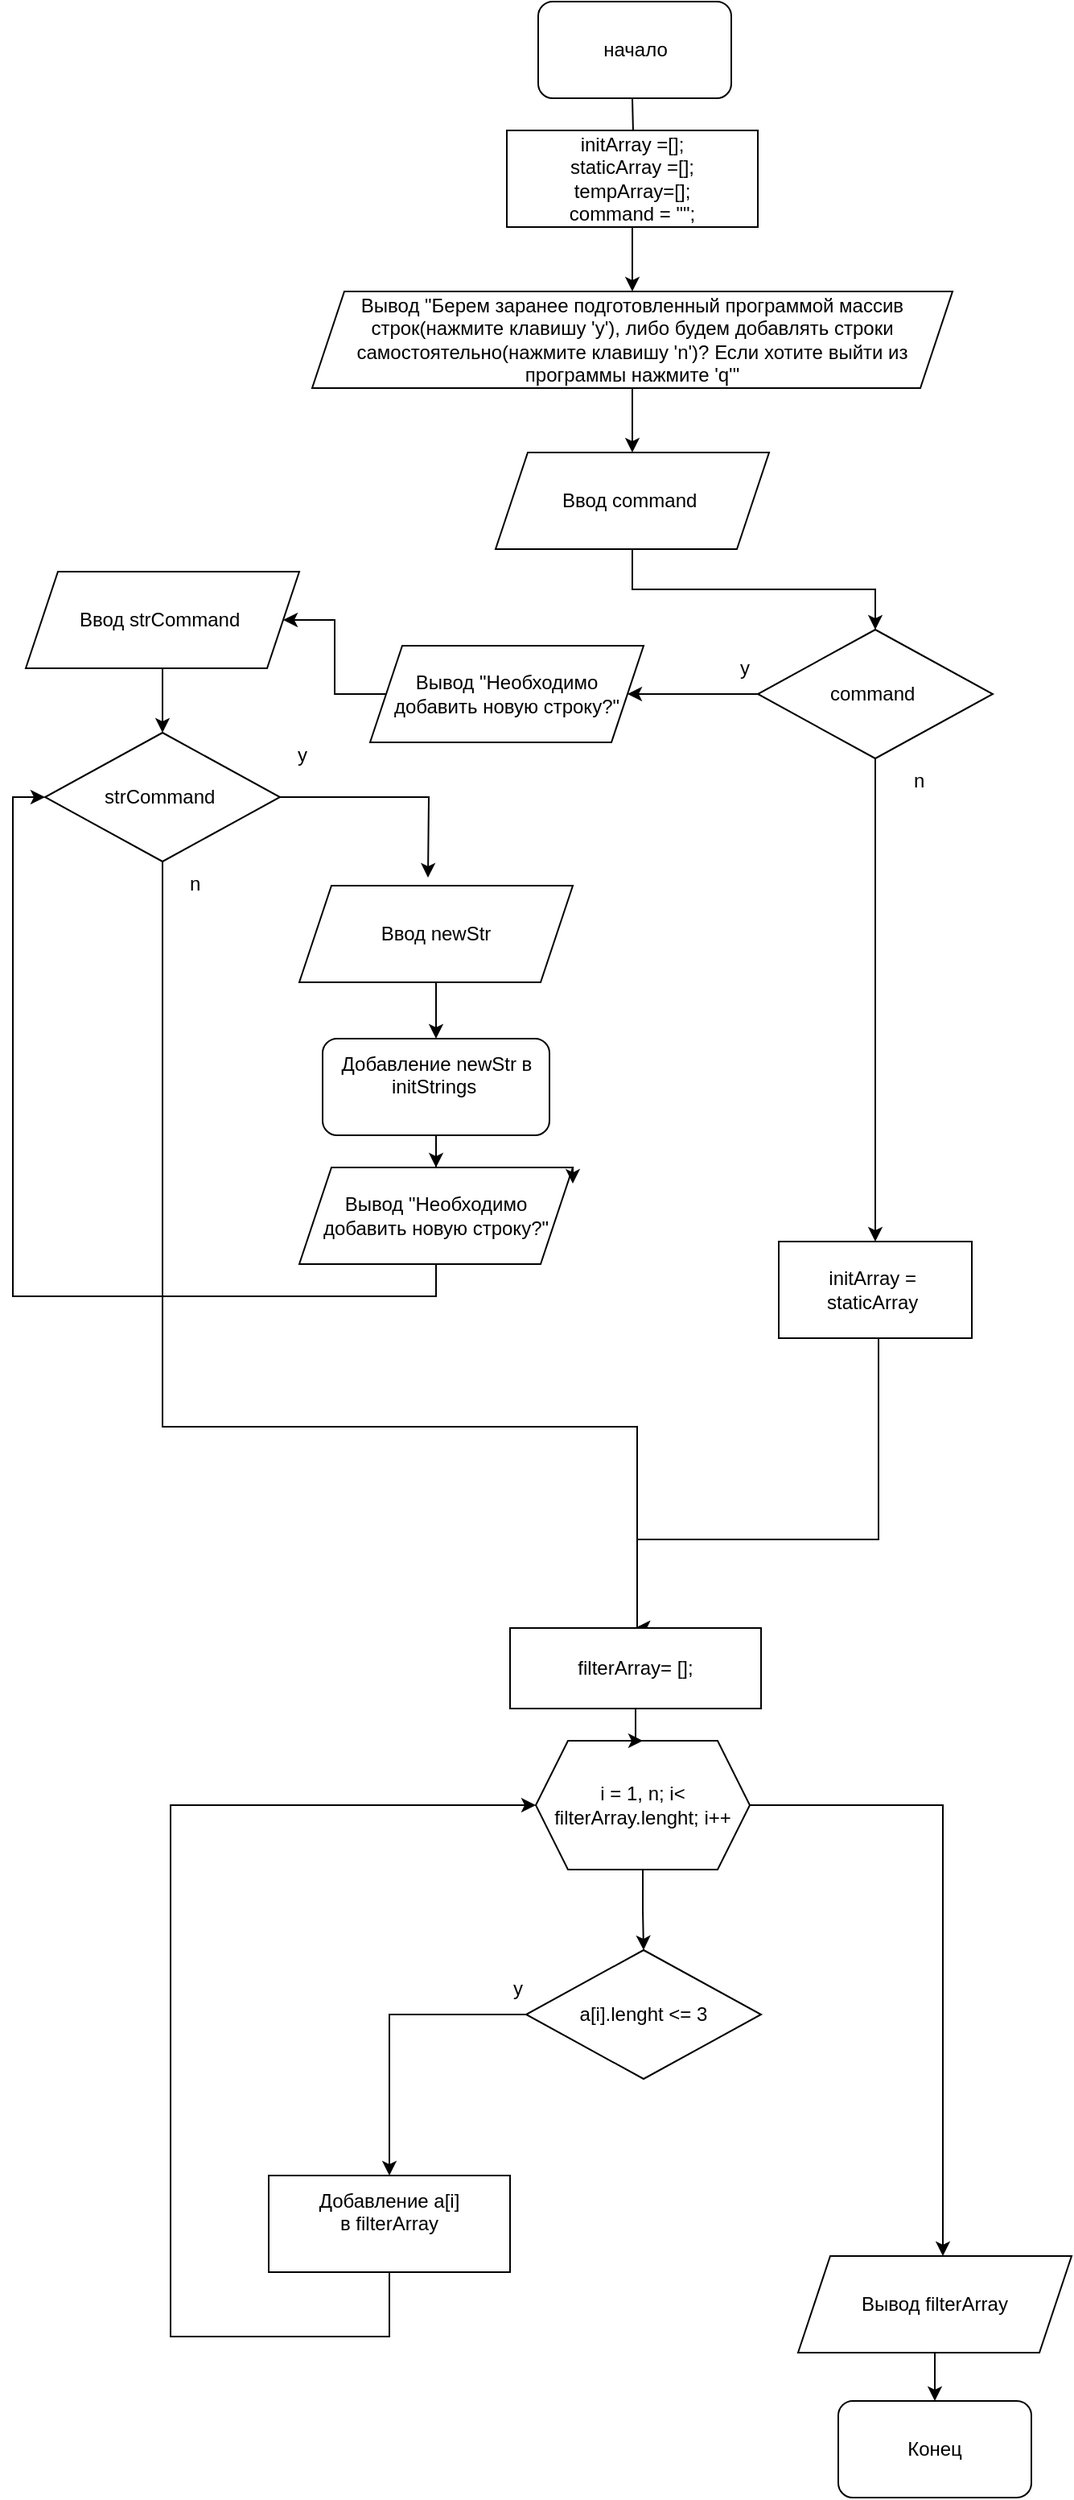 <mxfile version="20.8.21" type="device"><diagram id="C5RBs43oDa-KdzZeNtuy" name="Page-1"><mxGraphModel dx="1434" dy="788" grid="1" gridSize="10" guides="1" tooltips="1" connect="1" arrows="1" fold="1" page="1" pageScale="1" pageWidth="827" pageHeight="1169" math="0" shadow="0"><root><mxCell id="WIyWlLk6GJQsqaUBKTNV-0"/><mxCell id="WIyWlLk6GJQsqaUBKTNV-1" parent="WIyWlLk6GJQsqaUBKTNV-0"/><mxCell id="gP53k1zdlxt9LmpGUJPq-32" value="" style="edgeStyle=orthogonalEdgeStyle;rounded=0;orthogonalLoop=1;jettySize=auto;html=1;entryX=0;entryY=0.5;entryDx=0;entryDy=0;exitX=0.5;exitY=1;exitDx=0;exitDy=0;" parent="WIyWlLk6GJQsqaUBKTNV-1" source="K7dw1PNlg2P7949qejUv-11" target="K7dw1PNlg2P7949qejUv-2" edge="1"><mxGeometry relative="1" as="geometry"><mxPoint x="290" y="780" as="sourcePoint"/><mxPoint x="359.5" y="750" as="targetPoint"/></mxGeometry></mxCell><mxCell id="K7dw1PNlg2P7949qejUv-12" value="" style="edgeStyle=orthogonalEdgeStyle;rounded=0;orthogonalLoop=1;jettySize=auto;html=1;" parent="WIyWlLk6GJQsqaUBKTNV-1" source="gP53k1zdlxt9LmpGUJPq-0" target="K7dw1PNlg2P7949qejUv-11" edge="1"><mxGeometry relative="1" as="geometry"/></mxCell><mxCell id="gP53k1zdlxt9LmpGUJPq-0" value="Добавление newStr в initStrings&amp;nbsp;&lt;br&gt;&amp;nbsp;" style="rounded=1;whiteSpace=wrap;html=1;" parent="WIyWlLk6GJQsqaUBKTNV-1" vertex="1"><mxGeometry x="214.5" y="674" width="141" height="60" as="geometry"/></mxCell><mxCell id="gP53k1zdlxt9LmpGUJPq-17" value="" style="edgeStyle=orthogonalEdgeStyle;rounded=0;orthogonalLoop=1;jettySize=auto;html=1;" parent="WIyWlLk6GJQsqaUBKTNV-1" target="gP53k1zdlxt9LmpGUJPq-4" edge="1"><mxGeometry relative="1" as="geometry"><mxPoint x="407" y="90" as="sourcePoint"/></mxGeometry></mxCell><mxCell id="K7dw1PNlg2P7949qejUv-22" value="" style="edgeStyle=orthogonalEdgeStyle;rounded=0;orthogonalLoop=1;jettySize=auto;html=1;" parent="WIyWlLk6GJQsqaUBKTNV-1" source="gP53k1zdlxt9LmpGUJPq-2" target="gP53k1zdlxt9LmpGUJPq-3" edge="1"><mxGeometry relative="1" as="geometry"/></mxCell><mxCell id="gP53k1zdlxt9LmpGUJPq-2" value="Ввод command&amp;nbsp;" style="shape=parallelogram;perimeter=parallelogramPerimeter;whiteSpace=wrap;html=1;fixedSize=1;" parent="WIyWlLk6GJQsqaUBKTNV-1" vertex="1"><mxGeometry x="322" y="310" width="170" height="60" as="geometry"/></mxCell><mxCell id="K7dw1PNlg2P7949qejUv-24" value="" style="edgeStyle=orthogonalEdgeStyle;rounded=0;orthogonalLoop=1;jettySize=auto;html=1;" parent="WIyWlLk6GJQsqaUBKTNV-1" source="gP53k1zdlxt9LmpGUJPq-3" target="K7dw1PNlg2P7949qejUv-23" edge="1"><mxGeometry relative="1" as="geometry"/></mxCell><mxCell id="K7dw1PNlg2P7949qejUv-29" style="edgeStyle=orthogonalEdgeStyle;rounded=0;orthogonalLoop=1;jettySize=auto;html=1;entryX=0.5;entryY=0;entryDx=0;entryDy=0;" parent="WIyWlLk6GJQsqaUBKTNV-1" source="gP53k1zdlxt9LmpGUJPq-3" edge="1"><mxGeometry relative="1" as="geometry"><mxPoint x="558" y="800" as="targetPoint"/></mxGeometry></mxCell><mxCell id="gP53k1zdlxt9LmpGUJPq-3" value="command&amp;nbsp;" style="rhombus;whiteSpace=wrap;html=1;" parent="WIyWlLk6GJQsqaUBKTNV-1" vertex="1"><mxGeometry x="485" y="420" width="146" height="80" as="geometry"/></mxCell><mxCell id="gP53k1zdlxt9LmpGUJPq-18" value="" style="edgeStyle=orthogonalEdgeStyle;rounded=0;orthogonalLoop=1;jettySize=auto;html=1;entryX=0.5;entryY=0;entryDx=0;entryDy=0;" parent="WIyWlLk6GJQsqaUBKTNV-1" source="gP53k1zdlxt9LmpGUJPq-4" target="K7dw1PNlg2P7949qejUv-15" edge="1"><mxGeometry relative="1" as="geometry"/></mxCell><mxCell id="gP53k1zdlxt9LmpGUJPq-4" value="initArray =[];&lt;br&gt;staticArray =[];&lt;br&gt;tempArray=[];&lt;br&gt;command = &quot;&quot;;" style="rounded=0;whiteSpace=wrap;html=1;" parent="WIyWlLk6GJQsqaUBKTNV-1" vertex="1"><mxGeometry x="329" y="110" width="156" height="60" as="geometry"/></mxCell><mxCell id="K7dw1PNlg2P7949qejUv-27" style="edgeStyle=orthogonalEdgeStyle;rounded=0;orthogonalLoop=1;jettySize=auto;html=1;exitX=0.5;exitY=1;exitDx=0;exitDy=0;entryX=0.5;entryY=0;entryDx=0;entryDy=0;" parent="WIyWlLk6GJQsqaUBKTNV-1" source="K7dw1PNlg2P7949qejUv-39" target="K7dw1PNlg2P7949qejUv-33" edge="1"><mxGeometry relative="1" as="geometry"><mxPoint x="410" y="1010" as="targetPoint"/><mxPoint x="525.5" y="860" as="sourcePoint"/><Array as="points"><mxPoint x="560" y="860"/><mxPoint x="560" y="985"/><mxPoint x="410" y="985"/></Array></mxGeometry></mxCell><mxCell id="4eU8TASN6a5nXjjaLN7Q-3" value="" style="edgeStyle=orthogonalEdgeStyle;rounded=0;orthogonalLoop=1;jettySize=auto;html=1;" edge="1" parent="WIyWlLk6GJQsqaUBKTNV-1" source="gP53k1zdlxt9LmpGUJPq-12" target="gP53k1zdlxt9LmpGUJPq-15"><mxGeometry relative="1" as="geometry"/></mxCell><mxCell id="gP53k1zdlxt9LmpGUJPq-12" value="i = 1, n; i&amp;lt; filterArray.lenght; i++" style="shape=hexagon;perimeter=hexagonPerimeter2;whiteSpace=wrap;html=1;fixedSize=1;rounded=0;" parent="WIyWlLk6GJQsqaUBKTNV-1" vertex="1"><mxGeometry x="347" y="1110" width="133" height="80" as="geometry"/></mxCell><mxCell id="gP53k1zdlxt9LmpGUJPq-42" style="edgeStyle=none;rounded=0;orthogonalLoop=1;jettySize=auto;html=1;exitX=0.5;exitY=1;exitDx=0;exitDy=0;" parent="WIyWlLk6GJQsqaUBKTNV-1" source="gP53k1zdlxt9LmpGUJPq-13" edge="1"><mxGeometry relative="1" as="geometry"><mxPoint x="347" y="1150" as="targetPoint"/><Array as="points"><mxPoint x="256" y="1480"/><mxPoint x="120" y="1480"/><mxPoint x="120" y="1340"/><mxPoint x="120" y="1150"/></Array></mxGeometry></mxCell><mxCell id="gP53k1zdlxt9LmpGUJPq-13" value="Добавление a[i] в&amp;nbsp;filterArray&lt;br&gt;&amp;nbsp;" style="whiteSpace=wrap;html=1;rounded=0;" parent="WIyWlLk6GJQsqaUBKTNV-1" vertex="1"><mxGeometry x="181" y="1380" width="150" height="60" as="geometry"/></mxCell><mxCell id="gP53k1zdlxt9LmpGUJPq-43" style="edgeStyle=none;rounded=0;orthogonalLoop=1;jettySize=auto;html=1;entryX=0.5;entryY=0;entryDx=0;entryDy=0;exitX=1;exitY=0.5;exitDx=0;exitDy=0;" parent="WIyWlLk6GJQsqaUBKTNV-1" source="gP53k1zdlxt9LmpGUJPq-12" edge="1"><mxGeometry relative="1" as="geometry"><Array as="points"><mxPoint x="600" y="1150"/><mxPoint x="600" y="1250"/></Array><mxPoint x="600" y="1430" as="targetPoint"/></mxGeometry></mxCell><mxCell id="K7dw1PNlg2P7949qejUv-32" value="" style="edgeStyle=orthogonalEdgeStyle;rounded=0;orthogonalLoop=1;jettySize=auto;html=1;exitX=0;exitY=0.5;exitDx=0;exitDy=0;" parent="WIyWlLk6GJQsqaUBKTNV-1" source="gP53k1zdlxt9LmpGUJPq-15" target="gP53k1zdlxt9LmpGUJPq-13" edge="1"><mxGeometry relative="1" as="geometry"/></mxCell><mxCell id="gP53k1zdlxt9LmpGUJPq-15" value="a[i].lenght &amp;lt;= 3" style="rhombus;whiteSpace=wrap;html=1;" parent="WIyWlLk6GJQsqaUBKTNV-1" vertex="1"><mxGeometry x="341" y="1240" width="146" height="80" as="geometry"/></mxCell><mxCell id="K7dw1PNlg2P7949qejUv-1" value="n" style="text;whiteSpace=wrap;html=1;" parent="WIyWlLk6GJQsqaUBKTNV-1" vertex="1"><mxGeometry x="322" y="420" width="90" height="40" as="geometry"/></mxCell><mxCell id="K7dw1PNlg2P7949qejUv-8" style="edgeStyle=orthogonalEdgeStyle;rounded=0;orthogonalLoop=1;jettySize=auto;html=1;" parent="WIyWlLk6GJQsqaUBKTNV-1" source="K7dw1PNlg2P7949qejUv-2" edge="1"><mxGeometry relative="1" as="geometry"><mxPoint x="280" y="574" as="targetPoint"/></mxGeometry></mxCell><mxCell id="K7dw1PNlg2P7949qejUv-28" style="edgeStyle=orthogonalEdgeStyle;rounded=0;orthogonalLoop=1;jettySize=auto;html=1;exitX=0.5;exitY=1;exitDx=0;exitDy=0;entryX=0.5;entryY=0;entryDx=0;entryDy=0;" parent="WIyWlLk6GJQsqaUBKTNV-1" source="K7dw1PNlg2P7949qejUv-2" target="K7dw1PNlg2P7949qejUv-33" edge="1"><mxGeometry relative="1" as="geometry"><mxPoint x="115" y="579" as="sourcePoint"/><mxPoint x="410" y="970" as="targetPoint"/><Array as="points"><mxPoint x="115" y="915"/><mxPoint x="410" y="915"/></Array></mxGeometry></mxCell><mxCell id="K7dw1PNlg2P7949qejUv-2" value="strCommand&amp;nbsp;" style="rhombus;whiteSpace=wrap;html=1;" parent="WIyWlLk6GJQsqaUBKTNV-1" vertex="1"><mxGeometry x="42" y="484" width="146" height="80" as="geometry"/></mxCell><mxCell id="K7dw1PNlg2P7949qejUv-4" value="" style="edgeStyle=orthogonalEdgeStyle;rounded=0;orthogonalLoop=1;jettySize=auto;html=1;" parent="WIyWlLk6GJQsqaUBKTNV-1" source="K7dw1PNlg2P7949qejUv-3" target="K7dw1PNlg2P7949qejUv-2" edge="1"><mxGeometry relative="1" as="geometry"/></mxCell><mxCell id="K7dw1PNlg2P7949qejUv-3" value="Ввод strCommand&amp;nbsp;" style="shape=parallelogram;perimeter=parallelogramPerimeter;whiteSpace=wrap;html=1;fixedSize=1;" parent="WIyWlLk6GJQsqaUBKTNV-1" vertex="1"><mxGeometry x="30" y="384" width="170" height="60" as="geometry"/></mxCell><mxCell id="K7dw1PNlg2P7949qejUv-5" value="n" style="text;whiteSpace=wrap;html=1;" parent="WIyWlLk6GJQsqaUBKTNV-1" vertex="1"><mxGeometry x="130" y="564" width="90" height="40" as="geometry"/></mxCell><mxCell id="K7dw1PNlg2P7949qejUv-6" value="y" style="text;whiteSpace=wrap;html=1;" parent="WIyWlLk6GJQsqaUBKTNV-1" vertex="1"><mxGeometry x="196.5" y="484" width="90" height="40" as="geometry"/></mxCell><mxCell id="K7dw1PNlg2P7949qejUv-9" value="" style="edgeStyle=orthogonalEdgeStyle;rounded=0;orthogonalLoop=1;jettySize=auto;html=1;" parent="WIyWlLk6GJQsqaUBKTNV-1" source="K7dw1PNlg2P7949qejUv-7" target="gP53k1zdlxt9LmpGUJPq-0" edge="1"><mxGeometry relative="1" as="geometry"/></mxCell><mxCell id="K7dw1PNlg2P7949qejUv-7" value="Ввод&amp;nbsp;newStr" style="shape=parallelogram;perimeter=parallelogramPerimeter;whiteSpace=wrap;html=1;fixedSize=1;" parent="WIyWlLk6GJQsqaUBKTNV-1" vertex="1"><mxGeometry x="200" y="579" width="170" height="60" as="geometry"/></mxCell><mxCell id="K7dw1PNlg2P7949qejUv-11" value="Вывод &quot;Необходимо добавить новую строку?&quot;" style="shape=parallelogram;perimeter=parallelogramPerimeter;whiteSpace=wrap;html=1;fixedSize=1;" parent="WIyWlLk6GJQsqaUBKTNV-1" vertex="1"><mxGeometry x="200" y="754" width="170" height="60" as="geometry"/></mxCell><mxCell id="K7dw1PNlg2P7949qejUv-14" style="edgeStyle=orthogonalEdgeStyle;rounded=0;orthogonalLoop=1;jettySize=auto;html=1;exitX=1;exitY=0;exitDx=0;exitDy=0;entryX=1;entryY=0.167;entryDx=0;entryDy=0;entryPerimeter=0;" parent="WIyWlLk6GJQsqaUBKTNV-1" source="K7dw1PNlg2P7949qejUv-11" target="K7dw1PNlg2P7949qejUv-11" edge="1"><mxGeometry relative="1" as="geometry"/></mxCell><mxCell id="K7dw1PNlg2P7949qejUv-16" value="" style="edgeStyle=orthogonalEdgeStyle;rounded=0;orthogonalLoop=1;jettySize=auto;html=1;" parent="WIyWlLk6GJQsqaUBKTNV-1" source="K7dw1PNlg2P7949qejUv-15" target="gP53k1zdlxt9LmpGUJPq-2" edge="1"><mxGeometry relative="1" as="geometry"/></mxCell><mxCell id="K7dw1PNlg2P7949qejUv-15" value="Вывод &quot;Берем заранее подготовленный программой массив строк(нажмите клавишу 'y'), либо будем добавлять строки самостоятельно(нажмите клавишу 'n')? Если хотите выйти из программы нажмите 'q'&lt;span style=&quot;background-color: initial;&quot;&gt;&quot;&lt;/span&gt;" style="shape=parallelogram;perimeter=parallelogramPerimeter;whiteSpace=wrap;html=1;fixedSize=1;" parent="WIyWlLk6GJQsqaUBKTNV-1" vertex="1"><mxGeometry x="208" y="210" width="398" height="60" as="geometry"/></mxCell><mxCell id="K7dw1PNlg2P7949qejUv-26" style="edgeStyle=orthogonalEdgeStyle;rounded=0;orthogonalLoop=1;jettySize=auto;html=1;" parent="WIyWlLk6GJQsqaUBKTNV-1" source="K7dw1PNlg2P7949qejUv-23" target="K7dw1PNlg2P7949qejUv-3" edge="1"><mxGeometry relative="1" as="geometry"/></mxCell><mxCell id="K7dw1PNlg2P7949qejUv-23" value="Вывод &quot;Необходимо добавить новую строку?&quot;" style="shape=parallelogram;perimeter=parallelogramPerimeter;whiteSpace=wrap;html=1;fixedSize=1;" parent="WIyWlLk6GJQsqaUBKTNV-1" vertex="1"><mxGeometry x="244" y="430" width="170" height="60" as="geometry"/></mxCell><mxCell id="K7dw1PNlg2P7949qejUv-34" value="" style="edgeStyle=orthogonalEdgeStyle;rounded=0;orthogonalLoop=1;jettySize=auto;html=1;" parent="WIyWlLk6GJQsqaUBKTNV-1" source="K7dw1PNlg2P7949qejUv-33" target="gP53k1zdlxt9LmpGUJPq-12" edge="1"><mxGeometry relative="1" as="geometry"/></mxCell><mxCell id="K7dw1PNlg2P7949qejUv-33" value="filterArray= [];" style="rounded=0;whiteSpace=wrap;html=1;" parent="WIyWlLk6GJQsqaUBKTNV-1" vertex="1"><mxGeometry x="331" y="1040" width="156" height="50" as="geometry"/></mxCell><mxCell id="K7dw1PNlg2P7949qejUv-37" value="" style="edgeStyle=orthogonalEdgeStyle;rounded=0;orthogonalLoop=1;jettySize=auto;html=1;" parent="WIyWlLk6GJQsqaUBKTNV-1" source="K7dw1PNlg2P7949qejUv-35" target="K7dw1PNlg2P7949qejUv-36" edge="1"><mxGeometry relative="1" as="geometry"/></mxCell><mxCell id="K7dw1PNlg2P7949qejUv-35" value="Вывод filterArray" style="shape=parallelogram;perimeter=parallelogramPerimeter;whiteSpace=wrap;html=1;fixedSize=1;" parent="WIyWlLk6GJQsqaUBKTNV-1" vertex="1"><mxGeometry x="510" y="1430" width="170" height="60" as="geometry"/></mxCell><mxCell id="K7dw1PNlg2P7949qejUv-36" value="Конец" style="rounded=1;whiteSpace=wrap;html=1;" parent="WIyWlLk6GJQsqaUBKTNV-1" vertex="1"><mxGeometry x="535" y="1520" width="120" height="60" as="geometry"/></mxCell><mxCell id="K7dw1PNlg2P7949qejUv-39" value="initArray&amp;nbsp;=&amp;nbsp; staticArray&amp;nbsp;" style="rounded=0;whiteSpace=wrap;html=1;" parent="WIyWlLk6GJQsqaUBKTNV-1" vertex="1"><mxGeometry x="498" y="800" width="120" height="60" as="geometry"/></mxCell><mxCell id="K7dw1PNlg2P7949qejUv-40" value="начало" style="rounded=1;whiteSpace=wrap;html=1;" parent="WIyWlLk6GJQsqaUBKTNV-1" vertex="1"><mxGeometry x="348.5" y="30" width="120" height="60" as="geometry"/></mxCell><mxCell id="4eU8TASN6a5nXjjaLN7Q-0" value="y" style="text;whiteSpace=wrap;html=1;" vertex="1" parent="WIyWlLk6GJQsqaUBKTNV-1"><mxGeometry x="471.5" y="430" width="90" height="40" as="geometry"/></mxCell><mxCell id="4eU8TASN6a5nXjjaLN7Q-2" value="n" style="text;whiteSpace=wrap;html=1;" vertex="1" parent="WIyWlLk6GJQsqaUBKTNV-1"><mxGeometry x="580" y="500" width="90" height="40" as="geometry"/></mxCell><mxCell id="4eU8TASN6a5nXjjaLN7Q-4" value="y" style="text;whiteSpace=wrap;html=1;" vertex="1" parent="WIyWlLk6GJQsqaUBKTNV-1"><mxGeometry x="331" y="1250" width="90" height="40" as="geometry"/></mxCell></root></mxGraphModel></diagram></mxfile>